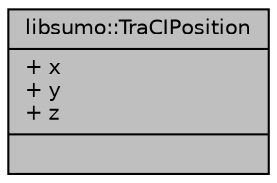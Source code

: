 digraph "libsumo::TraCIPosition"
{
  edge [fontname="Helvetica",fontsize="10",labelfontname="Helvetica",labelfontsize="10"];
  node [fontname="Helvetica",fontsize="10",shape=record];
  Node1 [label="{libsumo::TraCIPosition\n|+ x\l+ y\l+ z\l|}",height=0.2,width=0.4,color="black", fillcolor="grey75", style="filled", fontcolor="black"];
}

